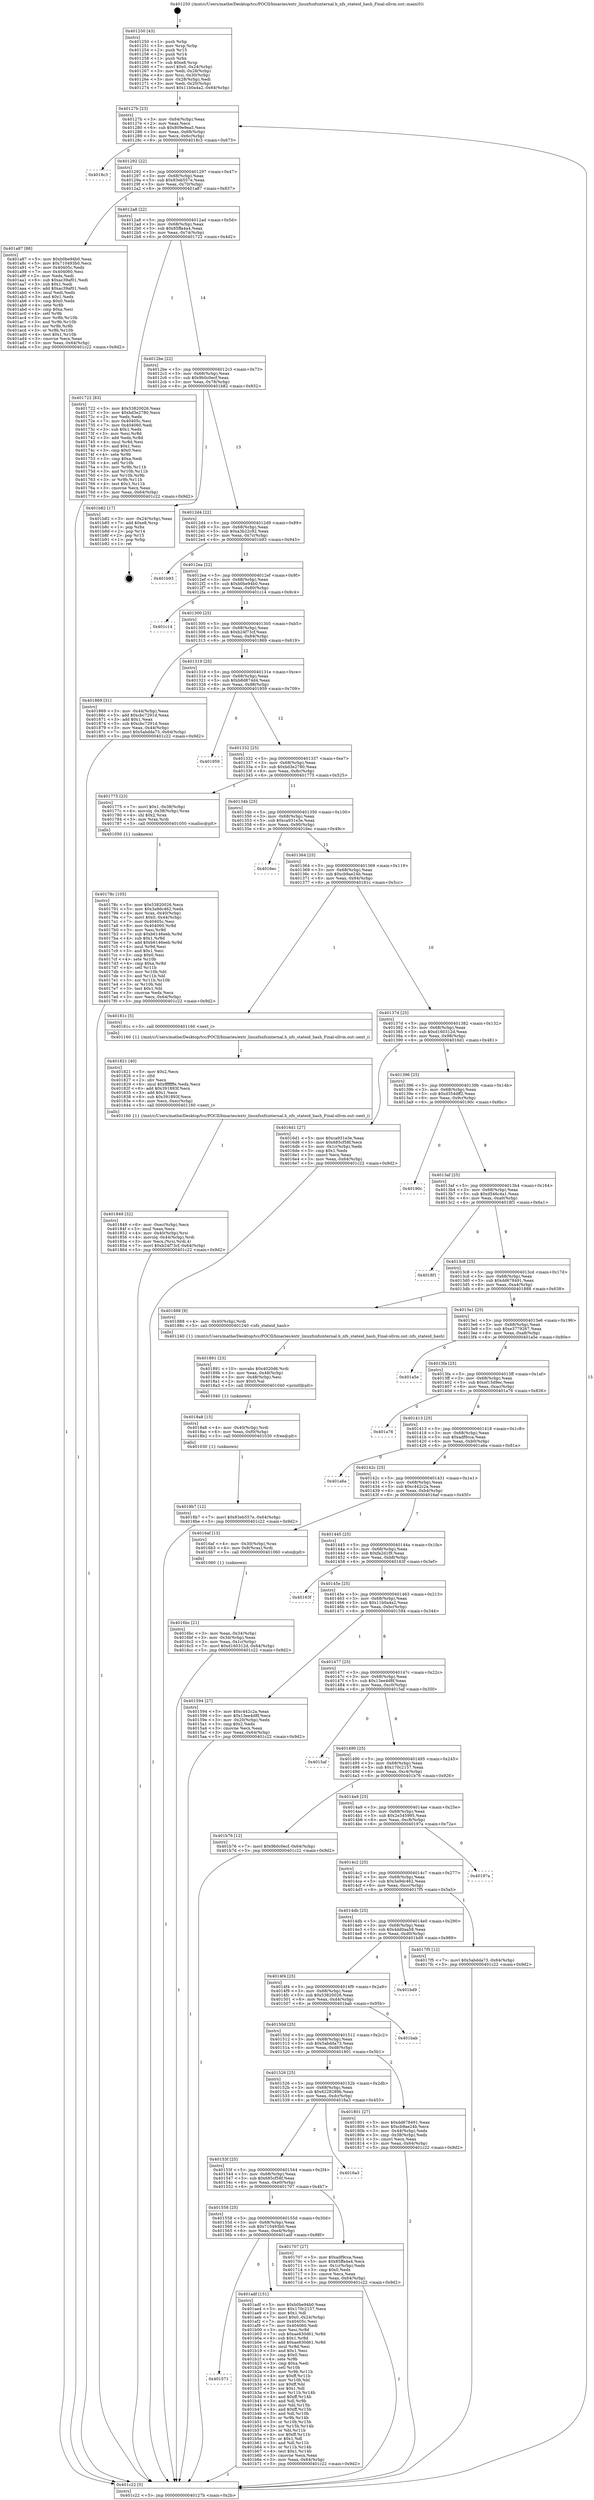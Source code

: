 digraph "0x401250" {
  label = "0x401250 (/mnt/c/Users/mathe/Desktop/tcc/POCII/binaries/extr_linuxfsnfsinternal.h_nfs_stateid_hash_Final-ollvm.out::main(0))"
  labelloc = "t"
  node[shape=record]

  Entry [label="",width=0.3,height=0.3,shape=circle,fillcolor=black,style=filled]
  "0x40127b" [label="{
     0x40127b [23]\l
     | [instrs]\l
     &nbsp;&nbsp;0x40127b \<+3\>: mov -0x64(%rbp),%eax\l
     &nbsp;&nbsp;0x40127e \<+2\>: mov %eax,%ecx\l
     &nbsp;&nbsp;0x401280 \<+6\>: sub $0x809e9ea5,%ecx\l
     &nbsp;&nbsp;0x401286 \<+3\>: mov %eax,-0x68(%rbp)\l
     &nbsp;&nbsp;0x401289 \<+3\>: mov %ecx,-0x6c(%rbp)\l
     &nbsp;&nbsp;0x40128c \<+6\>: je 00000000004018c3 \<main+0x673\>\l
  }"]
  "0x4018c3" [label="{
     0x4018c3\l
  }", style=dashed]
  "0x401292" [label="{
     0x401292 [22]\l
     | [instrs]\l
     &nbsp;&nbsp;0x401292 \<+5\>: jmp 0000000000401297 \<main+0x47\>\l
     &nbsp;&nbsp;0x401297 \<+3\>: mov -0x68(%rbp),%eax\l
     &nbsp;&nbsp;0x40129a \<+5\>: sub $0x83eb557e,%eax\l
     &nbsp;&nbsp;0x40129f \<+3\>: mov %eax,-0x70(%rbp)\l
     &nbsp;&nbsp;0x4012a2 \<+6\>: je 0000000000401a87 \<main+0x837\>\l
  }"]
  Exit [label="",width=0.3,height=0.3,shape=circle,fillcolor=black,style=filled,peripheries=2]
  "0x401a87" [label="{
     0x401a87 [88]\l
     | [instrs]\l
     &nbsp;&nbsp;0x401a87 \<+5\>: mov $0xb0be94b0,%eax\l
     &nbsp;&nbsp;0x401a8c \<+5\>: mov $0x710493b0,%ecx\l
     &nbsp;&nbsp;0x401a91 \<+7\>: mov 0x40405c,%edx\l
     &nbsp;&nbsp;0x401a98 \<+7\>: mov 0x404060,%esi\l
     &nbsp;&nbsp;0x401a9f \<+2\>: mov %edx,%edi\l
     &nbsp;&nbsp;0x401aa1 \<+6\>: sub $0xac39af01,%edi\l
     &nbsp;&nbsp;0x401aa7 \<+3\>: sub $0x1,%edi\l
     &nbsp;&nbsp;0x401aaa \<+6\>: add $0xac39af01,%edi\l
     &nbsp;&nbsp;0x401ab0 \<+3\>: imul %edi,%edx\l
     &nbsp;&nbsp;0x401ab3 \<+3\>: and $0x1,%edx\l
     &nbsp;&nbsp;0x401ab6 \<+3\>: cmp $0x0,%edx\l
     &nbsp;&nbsp;0x401ab9 \<+4\>: sete %r8b\l
     &nbsp;&nbsp;0x401abd \<+3\>: cmp $0xa,%esi\l
     &nbsp;&nbsp;0x401ac0 \<+4\>: setl %r9b\l
     &nbsp;&nbsp;0x401ac4 \<+3\>: mov %r8b,%r10b\l
     &nbsp;&nbsp;0x401ac7 \<+3\>: and %r9b,%r10b\l
     &nbsp;&nbsp;0x401aca \<+3\>: xor %r9b,%r8b\l
     &nbsp;&nbsp;0x401acd \<+3\>: or %r8b,%r10b\l
     &nbsp;&nbsp;0x401ad0 \<+4\>: test $0x1,%r10b\l
     &nbsp;&nbsp;0x401ad4 \<+3\>: cmovne %ecx,%eax\l
     &nbsp;&nbsp;0x401ad7 \<+3\>: mov %eax,-0x64(%rbp)\l
     &nbsp;&nbsp;0x401ada \<+5\>: jmp 0000000000401c22 \<main+0x9d2\>\l
  }"]
  "0x4012a8" [label="{
     0x4012a8 [22]\l
     | [instrs]\l
     &nbsp;&nbsp;0x4012a8 \<+5\>: jmp 00000000004012ad \<main+0x5d\>\l
     &nbsp;&nbsp;0x4012ad \<+3\>: mov -0x68(%rbp),%eax\l
     &nbsp;&nbsp;0x4012b0 \<+5\>: sub $0x85ffa4a4,%eax\l
     &nbsp;&nbsp;0x4012b5 \<+3\>: mov %eax,-0x74(%rbp)\l
     &nbsp;&nbsp;0x4012b8 \<+6\>: je 0000000000401722 \<main+0x4d2\>\l
  }"]
  "0x401571" [label="{
     0x401571\l
  }", style=dashed]
  "0x401722" [label="{
     0x401722 [83]\l
     | [instrs]\l
     &nbsp;&nbsp;0x401722 \<+5\>: mov $0x53820026,%eax\l
     &nbsp;&nbsp;0x401727 \<+5\>: mov $0xbd3e2780,%ecx\l
     &nbsp;&nbsp;0x40172c \<+2\>: xor %edx,%edx\l
     &nbsp;&nbsp;0x40172e \<+7\>: mov 0x40405c,%esi\l
     &nbsp;&nbsp;0x401735 \<+7\>: mov 0x404060,%edi\l
     &nbsp;&nbsp;0x40173c \<+3\>: sub $0x1,%edx\l
     &nbsp;&nbsp;0x40173f \<+3\>: mov %esi,%r8d\l
     &nbsp;&nbsp;0x401742 \<+3\>: add %edx,%r8d\l
     &nbsp;&nbsp;0x401745 \<+4\>: imul %r8d,%esi\l
     &nbsp;&nbsp;0x401749 \<+3\>: and $0x1,%esi\l
     &nbsp;&nbsp;0x40174c \<+3\>: cmp $0x0,%esi\l
     &nbsp;&nbsp;0x40174f \<+4\>: sete %r9b\l
     &nbsp;&nbsp;0x401753 \<+3\>: cmp $0xa,%edi\l
     &nbsp;&nbsp;0x401756 \<+4\>: setl %r10b\l
     &nbsp;&nbsp;0x40175a \<+3\>: mov %r9b,%r11b\l
     &nbsp;&nbsp;0x40175d \<+3\>: and %r10b,%r11b\l
     &nbsp;&nbsp;0x401760 \<+3\>: xor %r10b,%r9b\l
     &nbsp;&nbsp;0x401763 \<+3\>: or %r9b,%r11b\l
     &nbsp;&nbsp;0x401766 \<+4\>: test $0x1,%r11b\l
     &nbsp;&nbsp;0x40176a \<+3\>: cmovne %ecx,%eax\l
     &nbsp;&nbsp;0x40176d \<+3\>: mov %eax,-0x64(%rbp)\l
     &nbsp;&nbsp;0x401770 \<+5\>: jmp 0000000000401c22 \<main+0x9d2\>\l
  }"]
  "0x4012be" [label="{
     0x4012be [22]\l
     | [instrs]\l
     &nbsp;&nbsp;0x4012be \<+5\>: jmp 00000000004012c3 \<main+0x73\>\l
     &nbsp;&nbsp;0x4012c3 \<+3\>: mov -0x68(%rbp),%eax\l
     &nbsp;&nbsp;0x4012c6 \<+5\>: sub $0x9b0c0ecf,%eax\l
     &nbsp;&nbsp;0x4012cb \<+3\>: mov %eax,-0x78(%rbp)\l
     &nbsp;&nbsp;0x4012ce \<+6\>: je 0000000000401b82 \<main+0x932\>\l
  }"]
  "0x401adf" [label="{
     0x401adf [151]\l
     | [instrs]\l
     &nbsp;&nbsp;0x401adf \<+5\>: mov $0xb0be94b0,%eax\l
     &nbsp;&nbsp;0x401ae4 \<+5\>: mov $0x170c2157,%ecx\l
     &nbsp;&nbsp;0x401ae9 \<+2\>: mov $0x1,%dl\l
     &nbsp;&nbsp;0x401aeb \<+7\>: movl $0x0,-0x24(%rbp)\l
     &nbsp;&nbsp;0x401af2 \<+7\>: mov 0x40405c,%esi\l
     &nbsp;&nbsp;0x401af9 \<+7\>: mov 0x404060,%edi\l
     &nbsp;&nbsp;0x401b00 \<+3\>: mov %esi,%r8d\l
     &nbsp;&nbsp;0x401b03 \<+7\>: sub $0xae830d61,%r8d\l
     &nbsp;&nbsp;0x401b0a \<+4\>: sub $0x1,%r8d\l
     &nbsp;&nbsp;0x401b0e \<+7\>: add $0xae830d61,%r8d\l
     &nbsp;&nbsp;0x401b15 \<+4\>: imul %r8d,%esi\l
     &nbsp;&nbsp;0x401b19 \<+3\>: and $0x1,%esi\l
     &nbsp;&nbsp;0x401b1c \<+3\>: cmp $0x0,%esi\l
     &nbsp;&nbsp;0x401b1f \<+4\>: sete %r9b\l
     &nbsp;&nbsp;0x401b23 \<+3\>: cmp $0xa,%edi\l
     &nbsp;&nbsp;0x401b26 \<+4\>: setl %r10b\l
     &nbsp;&nbsp;0x401b2a \<+3\>: mov %r9b,%r11b\l
     &nbsp;&nbsp;0x401b2d \<+4\>: xor $0xff,%r11b\l
     &nbsp;&nbsp;0x401b31 \<+3\>: mov %r10b,%bl\l
     &nbsp;&nbsp;0x401b34 \<+3\>: xor $0xff,%bl\l
     &nbsp;&nbsp;0x401b37 \<+3\>: xor $0x1,%dl\l
     &nbsp;&nbsp;0x401b3a \<+3\>: mov %r11b,%r14b\l
     &nbsp;&nbsp;0x401b3d \<+4\>: and $0xff,%r14b\l
     &nbsp;&nbsp;0x401b41 \<+3\>: and %dl,%r9b\l
     &nbsp;&nbsp;0x401b44 \<+3\>: mov %bl,%r15b\l
     &nbsp;&nbsp;0x401b47 \<+4\>: and $0xff,%r15b\l
     &nbsp;&nbsp;0x401b4b \<+3\>: and %dl,%r10b\l
     &nbsp;&nbsp;0x401b4e \<+3\>: or %r9b,%r14b\l
     &nbsp;&nbsp;0x401b51 \<+3\>: or %r10b,%r15b\l
     &nbsp;&nbsp;0x401b54 \<+3\>: xor %r15b,%r14b\l
     &nbsp;&nbsp;0x401b57 \<+3\>: or %bl,%r11b\l
     &nbsp;&nbsp;0x401b5a \<+4\>: xor $0xff,%r11b\l
     &nbsp;&nbsp;0x401b5e \<+3\>: or $0x1,%dl\l
     &nbsp;&nbsp;0x401b61 \<+3\>: and %dl,%r11b\l
     &nbsp;&nbsp;0x401b64 \<+3\>: or %r11b,%r14b\l
     &nbsp;&nbsp;0x401b67 \<+4\>: test $0x1,%r14b\l
     &nbsp;&nbsp;0x401b6b \<+3\>: cmovne %ecx,%eax\l
     &nbsp;&nbsp;0x401b6e \<+3\>: mov %eax,-0x64(%rbp)\l
     &nbsp;&nbsp;0x401b71 \<+5\>: jmp 0000000000401c22 \<main+0x9d2\>\l
  }"]
  "0x401b82" [label="{
     0x401b82 [17]\l
     | [instrs]\l
     &nbsp;&nbsp;0x401b82 \<+3\>: mov -0x24(%rbp),%eax\l
     &nbsp;&nbsp;0x401b85 \<+7\>: add $0xe8,%rsp\l
     &nbsp;&nbsp;0x401b8c \<+1\>: pop %rbx\l
     &nbsp;&nbsp;0x401b8d \<+2\>: pop %r14\l
     &nbsp;&nbsp;0x401b8f \<+2\>: pop %r15\l
     &nbsp;&nbsp;0x401b91 \<+1\>: pop %rbp\l
     &nbsp;&nbsp;0x401b92 \<+1\>: ret\l
  }"]
  "0x4012d4" [label="{
     0x4012d4 [22]\l
     | [instrs]\l
     &nbsp;&nbsp;0x4012d4 \<+5\>: jmp 00000000004012d9 \<main+0x89\>\l
     &nbsp;&nbsp;0x4012d9 \<+3\>: mov -0x68(%rbp),%eax\l
     &nbsp;&nbsp;0x4012dc \<+5\>: sub $0xa3b22c92,%eax\l
     &nbsp;&nbsp;0x4012e1 \<+3\>: mov %eax,-0x7c(%rbp)\l
     &nbsp;&nbsp;0x4012e4 \<+6\>: je 0000000000401b93 \<main+0x943\>\l
  }"]
  "0x4018b7" [label="{
     0x4018b7 [12]\l
     | [instrs]\l
     &nbsp;&nbsp;0x4018b7 \<+7\>: movl $0x83eb557e,-0x64(%rbp)\l
     &nbsp;&nbsp;0x4018be \<+5\>: jmp 0000000000401c22 \<main+0x9d2\>\l
  }"]
  "0x401b93" [label="{
     0x401b93\l
  }", style=dashed]
  "0x4012ea" [label="{
     0x4012ea [22]\l
     | [instrs]\l
     &nbsp;&nbsp;0x4012ea \<+5\>: jmp 00000000004012ef \<main+0x9f\>\l
     &nbsp;&nbsp;0x4012ef \<+3\>: mov -0x68(%rbp),%eax\l
     &nbsp;&nbsp;0x4012f2 \<+5\>: sub $0xb0be94b0,%eax\l
     &nbsp;&nbsp;0x4012f7 \<+3\>: mov %eax,-0x80(%rbp)\l
     &nbsp;&nbsp;0x4012fa \<+6\>: je 0000000000401c14 \<main+0x9c4\>\l
  }"]
  "0x4018a8" [label="{
     0x4018a8 [15]\l
     | [instrs]\l
     &nbsp;&nbsp;0x4018a8 \<+4\>: mov -0x40(%rbp),%rdi\l
     &nbsp;&nbsp;0x4018ac \<+6\>: mov %eax,-0xf0(%rbp)\l
     &nbsp;&nbsp;0x4018b2 \<+5\>: call 0000000000401030 \<free@plt\>\l
     | [calls]\l
     &nbsp;&nbsp;0x401030 \{1\} (unknown)\l
  }"]
  "0x401c14" [label="{
     0x401c14\l
  }", style=dashed]
  "0x401300" [label="{
     0x401300 [25]\l
     | [instrs]\l
     &nbsp;&nbsp;0x401300 \<+5\>: jmp 0000000000401305 \<main+0xb5\>\l
     &nbsp;&nbsp;0x401305 \<+3\>: mov -0x68(%rbp),%eax\l
     &nbsp;&nbsp;0x401308 \<+5\>: sub $0xb24f73cf,%eax\l
     &nbsp;&nbsp;0x40130d \<+6\>: mov %eax,-0x84(%rbp)\l
     &nbsp;&nbsp;0x401313 \<+6\>: je 0000000000401869 \<main+0x619\>\l
  }"]
  "0x401891" [label="{
     0x401891 [23]\l
     | [instrs]\l
     &nbsp;&nbsp;0x401891 \<+10\>: movabs $0x4020d6,%rdi\l
     &nbsp;&nbsp;0x40189b \<+3\>: mov %eax,-0x48(%rbp)\l
     &nbsp;&nbsp;0x40189e \<+3\>: mov -0x48(%rbp),%esi\l
     &nbsp;&nbsp;0x4018a1 \<+2\>: mov $0x0,%al\l
     &nbsp;&nbsp;0x4018a3 \<+5\>: call 0000000000401040 \<printf@plt\>\l
     | [calls]\l
     &nbsp;&nbsp;0x401040 \{1\} (unknown)\l
  }"]
  "0x401869" [label="{
     0x401869 [31]\l
     | [instrs]\l
     &nbsp;&nbsp;0x401869 \<+3\>: mov -0x44(%rbp),%eax\l
     &nbsp;&nbsp;0x40186c \<+5\>: add $0xcbc7291d,%eax\l
     &nbsp;&nbsp;0x401871 \<+3\>: add $0x1,%eax\l
     &nbsp;&nbsp;0x401874 \<+5\>: sub $0xcbc7291d,%eax\l
     &nbsp;&nbsp;0x401879 \<+3\>: mov %eax,-0x44(%rbp)\l
     &nbsp;&nbsp;0x40187c \<+7\>: movl $0x5abdda73,-0x64(%rbp)\l
     &nbsp;&nbsp;0x401883 \<+5\>: jmp 0000000000401c22 \<main+0x9d2\>\l
  }"]
  "0x401319" [label="{
     0x401319 [25]\l
     | [instrs]\l
     &nbsp;&nbsp;0x401319 \<+5\>: jmp 000000000040131e \<main+0xce\>\l
     &nbsp;&nbsp;0x40131e \<+3\>: mov -0x68(%rbp),%eax\l
     &nbsp;&nbsp;0x401321 \<+5\>: sub $0xb8d874d4,%eax\l
     &nbsp;&nbsp;0x401326 \<+6\>: mov %eax,-0x88(%rbp)\l
     &nbsp;&nbsp;0x40132c \<+6\>: je 0000000000401959 \<main+0x709\>\l
  }"]
  "0x401849" [label="{
     0x401849 [32]\l
     | [instrs]\l
     &nbsp;&nbsp;0x401849 \<+6\>: mov -0xec(%rbp),%ecx\l
     &nbsp;&nbsp;0x40184f \<+3\>: imul %eax,%ecx\l
     &nbsp;&nbsp;0x401852 \<+4\>: mov -0x40(%rbp),%rsi\l
     &nbsp;&nbsp;0x401856 \<+4\>: movslq -0x44(%rbp),%rdi\l
     &nbsp;&nbsp;0x40185a \<+3\>: mov %ecx,(%rsi,%rdi,4)\l
     &nbsp;&nbsp;0x40185d \<+7\>: movl $0xb24f73cf,-0x64(%rbp)\l
     &nbsp;&nbsp;0x401864 \<+5\>: jmp 0000000000401c22 \<main+0x9d2\>\l
  }"]
  "0x401959" [label="{
     0x401959\l
  }", style=dashed]
  "0x401332" [label="{
     0x401332 [25]\l
     | [instrs]\l
     &nbsp;&nbsp;0x401332 \<+5\>: jmp 0000000000401337 \<main+0xe7\>\l
     &nbsp;&nbsp;0x401337 \<+3\>: mov -0x68(%rbp),%eax\l
     &nbsp;&nbsp;0x40133a \<+5\>: sub $0xbd3e2780,%eax\l
     &nbsp;&nbsp;0x40133f \<+6\>: mov %eax,-0x8c(%rbp)\l
     &nbsp;&nbsp;0x401345 \<+6\>: je 0000000000401775 \<main+0x525\>\l
  }"]
  "0x401821" [label="{
     0x401821 [40]\l
     | [instrs]\l
     &nbsp;&nbsp;0x401821 \<+5\>: mov $0x2,%ecx\l
     &nbsp;&nbsp;0x401826 \<+1\>: cltd\l
     &nbsp;&nbsp;0x401827 \<+2\>: idiv %ecx\l
     &nbsp;&nbsp;0x401829 \<+6\>: imul $0xfffffffe,%edx,%ecx\l
     &nbsp;&nbsp;0x40182f \<+6\>: add $0x391893f,%ecx\l
     &nbsp;&nbsp;0x401835 \<+3\>: add $0x1,%ecx\l
     &nbsp;&nbsp;0x401838 \<+6\>: sub $0x391893f,%ecx\l
     &nbsp;&nbsp;0x40183e \<+6\>: mov %ecx,-0xec(%rbp)\l
     &nbsp;&nbsp;0x401844 \<+5\>: call 0000000000401160 \<next_i\>\l
     | [calls]\l
     &nbsp;&nbsp;0x401160 \{1\} (/mnt/c/Users/mathe/Desktop/tcc/POCII/binaries/extr_linuxfsnfsinternal.h_nfs_stateid_hash_Final-ollvm.out::next_i)\l
  }"]
  "0x401775" [label="{
     0x401775 [23]\l
     | [instrs]\l
     &nbsp;&nbsp;0x401775 \<+7\>: movl $0x1,-0x38(%rbp)\l
     &nbsp;&nbsp;0x40177c \<+4\>: movslq -0x38(%rbp),%rax\l
     &nbsp;&nbsp;0x401780 \<+4\>: shl $0x2,%rax\l
     &nbsp;&nbsp;0x401784 \<+3\>: mov %rax,%rdi\l
     &nbsp;&nbsp;0x401787 \<+5\>: call 0000000000401050 \<malloc@plt\>\l
     | [calls]\l
     &nbsp;&nbsp;0x401050 \{1\} (unknown)\l
  }"]
  "0x40134b" [label="{
     0x40134b [25]\l
     | [instrs]\l
     &nbsp;&nbsp;0x40134b \<+5\>: jmp 0000000000401350 \<main+0x100\>\l
     &nbsp;&nbsp;0x401350 \<+3\>: mov -0x68(%rbp),%eax\l
     &nbsp;&nbsp;0x401353 \<+5\>: sub $0xca931e3e,%eax\l
     &nbsp;&nbsp;0x401358 \<+6\>: mov %eax,-0x90(%rbp)\l
     &nbsp;&nbsp;0x40135e \<+6\>: je 00000000004016ec \<main+0x49c\>\l
  }"]
  "0x40178c" [label="{
     0x40178c [105]\l
     | [instrs]\l
     &nbsp;&nbsp;0x40178c \<+5\>: mov $0x53820026,%ecx\l
     &nbsp;&nbsp;0x401791 \<+5\>: mov $0x3a9dc462,%edx\l
     &nbsp;&nbsp;0x401796 \<+4\>: mov %rax,-0x40(%rbp)\l
     &nbsp;&nbsp;0x40179a \<+7\>: movl $0x0,-0x44(%rbp)\l
     &nbsp;&nbsp;0x4017a1 \<+7\>: mov 0x40405c,%esi\l
     &nbsp;&nbsp;0x4017a8 \<+8\>: mov 0x404060,%r8d\l
     &nbsp;&nbsp;0x4017b0 \<+3\>: mov %esi,%r9d\l
     &nbsp;&nbsp;0x4017b3 \<+7\>: sub $0xb6146eeb,%r9d\l
     &nbsp;&nbsp;0x4017ba \<+4\>: sub $0x1,%r9d\l
     &nbsp;&nbsp;0x4017be \<+7\>: add $0xb6146eeb,%r9d\l
     &nbsp;&nbsp;0x4017c5 \<+4\>: imul %r9d,%esi\l
     &nbsp;&nbsp;0x4017c9 \<+3\>: and $0x1,%esi\l
     &nbsp;&nbsp;0x4017cc \<+3\>: cmp $0x0,%esi\l
     &nbsp;&nbsp;0x4017cf \<+4\>: sete %r10b\l
     &nbsp;&nbsp;0x4017d3 \<+4\>: cmp $0xa,%r8d\l
     &nbsp;&nbsp;0x4017d7 \<+4\>: setl %r11b\l
     &nbsp;&nbsp;0x4017db \<+3\>: mov %r10b,%bl\l
     &nbsp;&nbsp;0x4017de \<+3\>: and %r11b,%bl\l
     &nbsp;&nbsp;0x4017e1 \<+3\>: xor %r11b,%r10b\l
     &nbsp;&nbsp;0x4017e4 \<+3\>: or %r10b,%bl\l
     &nbsp;&nbsp;0x4017e7 \<+3\>: test $0x1,%bl\l
     &nbsp;&nbsp;0x4017ea \<+3\>: cmovne %edx,%ecx\l
     &nbsp;&nbsp;0x4017ed \<+3\>: mov %ecx,-0x64(%rbp)\l
     &nbsp;&nbsp;0x4017f0 \<+5\>: jmp 0000000000401c22 \<main+0x9d2\>\l
  }"]
  "0x4016ec" [label="{
     0x4016ec\l
  }", style=dashed]
  "0x401364" [label="{
     0x401364 [25]\l
     | [instrs]\l
     &nbsp;&nbsp;0x401364 \<+5\>: jmp 0000000000401369 \<main+0x119\>\l
     &nbsp;&nbsp;0x401369 \<+3\>: mov -0x68(%rbp),%eax\l
     &nbsp;&nbsp;0x40136c \<+5\>: sub $0xcb9ae24b,%eax\l
     &nbsp;&nbsp;0x401371 \<+6\>: mov %eax,-0x94(%rbp)\l
     &nbsp;&nbsp;0x401377 \<+6\>: je 000000000040181c \<main+0x5cc\>\l
  }"]
  "0x401558" [label="{
     0x401558 [25]\l
     | [instrs]\l
     &nbsp;&nbsp;0x401558 \<+5\>: jmp 000000000040155d \<main+0x30d\>\l
     &nbsp;&nbsp;0x40155d \<+3\>: mov -0x68(%rbp),%eax\l
     &nbsp;&nbsp;0x401560 \<+5\>: sub $0x710493b0,%eax\l
     &nbsp;&nbsp;0x401565 \<+6\>: mov %eax,-0xe4(%rbp)\l
     &nbsp;&nbsp;0x40156b \<+6\>: je 0000000000401adf \<main+0x88f\>\l
  }"]
  "0x40181c" [label="{
     0x40181c [5]\l
     | [instrs]\l
     &nbsp;&nbsp;0x40181c \<+5\>: call 0000000000401160 \<next_i\>\l
     | [calls]\l
     &nbsp;&nbsp;0x401160 \{1\} (/mnt/c/Users/mathe/Desktop/tcc/POCII/binaries/extr_linuxfsnfsinternal.h_nfs_stateid_hash_Final-ollvm.out::next_i)\l
  }"]
  "0x40137d" [label="{
     0x40137d [25]\l
     | [instrs]\l
     &nbsp;&nbsp;0x40137d \<+5\>: jmp 0000000000401382 \<main+0x132\>\l
     &nbsp;&nbsp;0x401382 \<+3\>: mov -0x68(%rbp),%eax\l
     &nbsp;&nbsp;0x401385 \<+5\>: sub $0xd160312d,%eax\l
     &nbsp;&nbsp;0x40138a \<+6\>: mov %eax,-0x98(%rbp)\l
     &nbsp;&nbsp;0x401390 \<+6\>: je 00000000004016d1 \<main+0x481\>\l
  }"]
  "0x401707" [label="{
     0x401707 [27]\l
     | [instrs]\l
     &nbsp;&nbsp;0x401707 \<+5\>: mov $0xadf9cca,%eax\l
     &nbsp;&nbsp;0x40170c \<+5\>: mov $0x85ffa4a4,%ecx\l
     &nbsp;&nbsp;0x401711 \<+3\>: mov -0x1c(%rbp),%edx\l
     &nbsp;&nbsp;0x401714 \<+3\>: cmp $0x0,%edx\l
     &nbsp;&nbsp;0x401717 \<+3\>: cmove %ecx,%eax\l
     &nbsp;&nbsp;0x40171a \<+3\>: mov %eax,-0x64(%rbp)\l
     &nbsp;&nbsp;0x40171d \<+5\>: jmp 0000000000401c22 \<main+0x9d2\>\l
  }"]
  "0x4016d1" [label="{
     0x4016d1 [27]\l
     | [instrs]\l
     &nbsp;&nbsp;0x4016d1 \<+5\>: mov $0xca931e3e,%eax\l
     &nbsp;&nbsp;0x4016d6 \<+5\>: mov $0x685cf58f,%ecx\l
     &nbsp;&nbsp;0x4016db \<+3\>: mov -0x1c(%rbp),%edx\l
     &nbsp;&nbsp;0x4016de \<+3\>: cmp $0x1,%edx\l
     &nbsp;&nbsp;0x4016e1 \<+3\>: cmovl %ecx,%eax\l
     &nbsp;&nbsp;0x4016e4 \<+3\>: mov %eax,-0x64(%rbp)\l
     &nbsp;&nbsp;0x4016e7 \<+5\>: jmp 0000000000401c22 \<main+0x9d2\>\l
  }"]
  "0x401396" [label="{
     0x401396 [25]\l
     | [instrs]\l
     &nbsp;&nbsp;0x401396 \<+5\>: jmp 000000000040139b \<main+0x14b\>\l
     &nbsp;&nbsp;0x40139b \<+3\>: mov -0x68(%rbp),%eax\l
     &nbsp;&nbsp;0x40139e \<+5\>: sub $0xd354dff2,%eax\l
     &nbsp;&nbsp;0x4013a3 \<+6\>: mov %eax,-0x9c(%rbp)\l
     &nbsp;&nbsp;0x4013a9 \<+6\>: je 000000000040190c \<main+0x6bc\>\l
  }"]
  "0x40153f" [label="{
     0x40153f [25]\l
     | [instrs]\l
     &nbsp;&nbsp;0x40153f \<+5\>: jmp 0000000000401544 \<main+0x2f4\>\l
     &nbsp;&nbsp;0x401544 \<+3\>: mov -0x68(%rbp),%eax\l
     &nbsp;&nbsp;0x401547 \<+5\>: sub $0x685cf58f,%eax\l
     &nbsp;&nbsp;0x40154c \<+6\>: mov %eax,-0xe0(%rbp)\l
     &nbsp;&nbsp;0x401552 \<+6\>: je 0000000000401707 \<main+0x4b7\>\l
  }"]
  "0x40190c" [label="{
     0x40190c\l
  }", style=dashed]
  "0x4013af" [label="{
     0x4013af [25]\l
     | [instrs]\l
     &nbsp;&nbsp;0x4013af \<+5\>: jmp 00000000004013b4 \<main+0x164\>\l
     &nbsp;&nbsp;0x4013b4 \<+3\>: mov -0x68(%rbp),%eax\l
     &nbsp;&nbsp;0x4013b7 \<+5\>: sub $0xd546c4a1,%eax\l
     &nbsp;&nbsp;0x4013bc \<+6\>: mov %eax,-0xa0(%rbp)\l
     &nbsp;&nbsp;0x4013c2 \<+6\>: je 00000000004018f1 \<main+0x6a1\>\l
  }"]
  "0x4016a3" [label="{
     0x4016a3\l
  }", style=dashed]
  "0x4018f1" [label="{
     0x4018f1\l
  }", style=dashed]
  "0x4013c8" [label="{
     0x4013c8 [25]\l
     | [instrs]\l
     &nbsp;&nbsp;0x4013c8 \<+5\>: jmp 00000000004013cd \<main+0x17d\>\l
     &nbsp;&nbsp;0x4013cd \<+3\>: mov -0x68(%rbp),%eax\l
     &nbsp;&nbsp;0x4013d0 \<+5\>: sub $0xdd678491,%eax\l
     &nbsp;&nbsp;0x4013d5 \<+6\>: mov %eax,-0xa4(%rbp)\l
     &nbsp;&nbsp;0x4013db \<+6\>: je 0000000000401888 \<main+0x638\>\l
  }"]
  "0x401526" [label="{
     0x401526 [25]\l
     | [instrs]\l
     &nbsp;&nbsp;0x401526 \<+5\>: jmp 000000000040152b \<main+0x2db\>\l
     &nbsp;&nbsp;0x40152b \<+3\>: mov -0x68(%rbp),%eax\l
     &nbsp;&nbsp;0x40152e \<+5\>: sub $0x6228289b,%eax\l
     &nbsp;&nbsp;0x401533 \<+6\>: mov %eax,-0xdc(%rbp)\l
     &nbsp;&nbsp;0x401539 \<+6\>: je 00000000004016a3 \<main+0x453\>\l
  }"]
  "0x401888" [label="{
     0x401888 [9]\l
     | [instrs]\l
     &nbsp;&nbsp;0x401888 \<+4\>: mov -0x40(%rbp),%rdi\l
     &nbsp;&nbsp;0x40188c \<+5\>: call 0000000000401240 \<nfs_stateid_hash\>\l
     | [calls]\l
     &nbsp;&nbsp;0x401240 \{1\} (/mnt/c/Users/mathe/Desktop/tcc/POCII/binaries/extr_linuxfsnfsinternal.h_nfs_stateid_hash_Final-ollvm.out::nfs_stateid_hash)\l
  }"]
  "0x4013e1" [label="{
     0x4013e1 [25]\l
     | [instrs]\l
     &nbsp;&nbsp;0x4013e1 \<+5\>: jmp 00000000004013e6 \<main+0x196\>\l
     &nbsp;&nbsp;0x4013e6 \<+3\>: mov -0x68(%rbp),%eax\l
     &nbsp;&nbsp;0x4013e9 \<+5\>: sub $0xe3779267,%eax\l
     &nbsp;&nbsp;0x4013ee \<+6\>: mov %eax,-0xa8(%rbp)\l
     &nbsp;&nbsp;0x4013f4 \<+6\>: je 0000000000401a5e \<main+0x80e\>\l
  }"]
  "0x401801" [label="{
     0x401801 [27]\l
     | [instrs]\l
     &nbsp;&nbsp;0x401801 \<+5\>: mov $0xdd678491,%eax\l
     &nbsp;&nbsp;0x401806 \<+5\>: mov $0xcb9ae24b,%ecx\l
     &nbsp;&nbsp;0x40180b \<+3\>: mov -0x44(%rbp),%edx\l
     &nbsp;&nbsp;0x40180e \<+3\>: cmp -0x38(%rbp),%edx\l
     &nbsp;&nbsp;0x401811 \<+3\>: cmovl %ecx,%eax\l
     &nbsp;&nbsp;0x401814 \<+3\>: mov %eax,-0x64(%rbp)\l
     &nbsp;&nbsp;0x401817 \<+5\>: jmp 0000000000401c22 \<main+0x9d2\>\l
  }"]
  "0x401a5e" [label="{
     0x401a5e\l
  }", style=dashed]
  "0x4013fa" [label="{
     0x4013fa [25]\l
     | [instrs]\l
     &nbsp;&nbsp;0x4013fa \<+5\>: jmp 00000000004013ff \<main+0x1af\>\l
     &nbsp;&nbsp;0x4013ff \<+3\>: mov -0x68(%rbp),%eax\l
     &nbsp;&nbsp;0x401402 \<+5\>: sub $0xef15d9ec,%eax\l
     &nbsp;&nbsp;0x401407 \<+6\>: mov %eax,-0xac(%rbp)\l
     &nbsp;&nbsp;0x40140d \<+6\>: je 0000000000401a76 \<main+0x826\>\l
  }"]
  "0x40150d" [label="{
     0x40150d [25]\l
     | [instrs]\l
     &nbsp;&nbsp;0x40150d \<+5\>: jmp 0000000000401512 \<main+0x2c2\>\l
     &nbsp;&nbsp;0x401512 \<+3\>: mov -0x68(%rbp),%eax\l
     &nbsp;&nbsp;0x401515 \<+5\>: sub $0x5abdda73,%eax\l
     &nbsp;&nbsp;0x40151a \<+6\>: mov %eax,-0xd8(%rbp)\l
     &nbsp;&nbsp;0x401520 \<+6\>: je 0000000000401801 \<main+0x5b1\>\l
  }"]
  "0x401a76" [label="{
     0x401a76\l
  }", style=dashed]
  "0x401413" [label="{
     0x401413 [25]\l
     | [instrs]\l
     &nbsp;&nbsp;0x401413 \<+5\>: jmp 0000000000401418 \<main+0x1c8\>\l
     &nbsp;&nbsp;0x401418 \<+3\>: mov -0x68(%rbp),%eax\l
     &nbsp;&nbsp;0x40141b \<+5\>: sub $0xadf9cca,%eax\l
     &nbsp;&nbsp;0x401420 \<+6\>: mov %eax,-0xb0(%rbp)\l
     &nbsp;&nbsp;0x401426 \<+6\>: je 0000000000401a6a \<main+0x81a\>\l
  }"]
  "0x401bab" [label="{
     0x401bab\l
  }", style=dashed]
  "0x401a6a" [label="{
     0x401a6a\l
  }", style=dashed]
  "0x40142c" [label="{
     0x40142c [25]\l
     | [instrs]\l
     &nbsp;&nbsp;0x40142c \<+5\>: jmp 0000000000401431 \<main+0x1e1\>\l
     &nbsp;&nbsp;0x401431 \<+3\>: mov -0x68(%rbp),%eax\l
     &nbsp;&nbsp;0x401434 \<+5\>: sub $0xc442c2a,%eax\l
     &nbsp;&nbsp;0x401439 \<+6\>: mov %eax,-0xb4(%rbp)\l
     &nbsp;&nbsp;0x40143f \<+6\>: je 00000000004016af \<main+0x45f\>\l
  }"]
  "0x4014f4" [label="{
     0x4014f4 [25]\l
     | [instrs]\l
     &nbsp;&nbsp;0x4014f4 \<+5\>: jmp 00000000004014f9 \<main+0x2a9\>\l
     &nbsp;&nbsp;0x4014f9 \<+3\>: mov -0x68(%rbp),%eax\l
     &nbsp;&nbsp;0x4014fc \<+5\>: sub $0x53820026,%eax\l
     &nbsp;&nbsp;0x401501 \<+6\>: mov %eax,-0xd4(%rbp)\l
     &nbsp;&nbsp;0x401507 \<+6\>: je 0000000000401bab \<main+0x95b\>\l
  }"]
  "0x4016af" [label="{
     0x4016af [13]\l
     | [instrs]\l
     &nbsp;&nbsp;0x4016af \<+4\>: mov -0x30(%rbp),%rax\l
     &nbsp;&nbsp;0x4016b3 \<+4\>: mov 0x8(%rax),%rdi\l
     &nbsp;&nbsp;0x4016b7 \<+5\>: call 0000000000401060 \<atoi@plt\>\l
     | [calls]\l
     &nbsp;&nbsp;0x401060 \{1\} (unknown)\l
  }"]
  "0x401445" [label="{
     0x401445 [25]\l
     | [instrs]\l
     &nbsp;&nbsp;0x401445 \<+5\>: jmp 000000000040144a \<main+0x1fa\>\l
     &nbsp;&nbsp;0x40144a \<+3\>: mov -0x68(%rbp),%eax\l
     &nbsp;&nbsp;0x40144d \<+5\>: sub $0xfa2d1f9,%eax\l
     &nbsp;&nbsp;0x401452 \<+6\>: mov %eax,-0xb8(%rbp)\l
     &nbsp;&nbsp;0x401458 \<+6\>: je 000000000040163f \<main+0x3ef\>\l
  }"]
  "0x401bd9" [label="{
     0x401bd9\l
  }", style=dashed]
  "0x40163f" [label="{
     0x40163f\l
  }", style=dashed]
  "0x40145e" [label="{
     0x40145e [25]\l
     | [instrs]\l
     &nbsp;&nbsp;0x40145e \<+5\>: jmp 0000000000401463 \<main+0x213\>\l
     &nbsp;&nbsp;0x401463 \<+3\>: mov -0x68(%rbp),%eax\l
     &nbsp;&nbsp;0x401466 \<+5\>: sub $0x11b0a4a2,%eax\l
     &nbsp;&nbsp;0x40146b \<+6\>: mov %eax,-0xbc(%rbp)\l
     &nbsp;&nbsp;0x401471 \<+6\>: je 0000000000401594 \<main+0x344\>\l
  }"]
  "0x4014db" [label="{
     0x4014db [25]\l
     | [instrs]\l
     &nbsp;&nbsp;0x4014db \<+5\>: jmp 00000000004014e0 \<main+0x290\>\l
     &nbsp;&nbsp;0x4014e0 \<+3\>: mov -0x68(%rbp),%eax\l
     &nbsp;&nbsp;0x4014e3 \<+5\>: sub $0x4dd0aa58,%eax\l
     &nbsp;&nbsp;0x4014e8 \<+6\>: mov %eax,-0xd0(%rbp)\l
     &nbsp;&nbsp;0x4014ee \<+6\>: je 0000000000401bd9 \<main+0x989\>\l
  }"]
  "0x401594" [label="{
     0x401594 [27]\l
     | [instrs]\l
     &nbsp;&nbsp;0x401594 \<+5\>: mov $0xc442c2a,%eax\l
     &nbsp;&nbsp;0x401599 \<+5\>: mov $0x13ee4d8f,%ecx\l
     &nbsp;&nbsp;0x40159e \<+3\>: mov -0x20(%rbp),%edx\l
     &nbsp;&nbsp;0x4015a1 \<+3\>: cmp $0x2,%edx\l
     &nbsp;&nbsp;0x4015a4 \<+3\>: cmovne %ecx,%eax\l
     &nbsp;&nbsp;0x4015a7 \<+3\>: mov %eax,-0x64(%rbp)\l
     &nbsp;&nbsp;0x4015aa \<+5\>: jmp 0000000000401c22 \<main+0x9d2\>\l
  }"]
  "0x401477" [label="{
     0x401477 [25]\l
     | [instrs]\l
     &nbsp;&nbsp;0x401477 \<+5\>: jmp 000000000040147c \<main+0x22c\>\l
     &nbsp;&nbsp;0x40147c \<+3\>: mov -0x68(%rbp),%eax\l
     &nbsp;&nbsp;0x40147f \<+5\>: sub $0x13ee4d8f,%eax\l
     &nbsp;&nbsp;0x401484 \<+6\>: mov %eax,-0xc0(%rbp)\l
     &nbsp;&nbsp;0x40148a \<+6\>: je 00000000004015af \<main+0x35f\>\l
  }"]
  "0x401c22" [label="{
     0x401c22 [5]\l
     | [instrs]\l
     &nbsp;&nbsp;0x401c22 \<+5\>: jmp 000000000040127b \<main+0x2b\>\l
  }"]
  "0x401250" [label="{
     0x401250 [43]\l
     | [instrs]\l
     &nbsp;&nbsp;0x401250 \<+1\>: push %rbp\l
     &nbsp;&nbsp;0x401251 \<+3\>: mov %rsp,%rbp\l
     &nbsp;&nbsp;0x401254 \<+2\>: push %r15\l
     &nbsp;&nbsp;0x401256 \<+2\>: push %r14\l
     &nbsp;&nbsp;0x401258 \<+1\>: push %rbx\l
     &nbsp;&nbsp;0x401259 \<+7\>: sub $0xe8,%rsp\l
     &nbsp;&nbsp;0x401260 \<+7\>: movl $0x0,-0x24(%rbp)\l
     &nbsp;&nbsp;0x401267 \<+3\>: mov %edi,-0x28(%rbp)\l
     &nbsp;&nbsp;0x40126a \<+4\>: mov %rsi,-0x30(%rbp)\l
     &nbsp;&nbsp;0x40126e \<+3\>: mov -0x28(%rbp),%edi\l
     &nbsp;&nbsp;0x401271 \<+3\>: mov %edi,-0x20(%rbp)\l
     &nbsp;&nbsp;0x401274 \<+7\>: movl $0x11b0a4a2,-0x64(%rbp)\l
  }"]
  "0x4016bc" [label="{
     0x4016bc [21]\l
     | [instrs]\l
     &nbsp;&nbsp;0x4016bc \<+3\>: mov %eax,-0x34(%rbp)\l
     &nbsp;&nbsp;0x4016bf \<+3\>: mov -0x34(%rbp),%eax\l
     &nbsp;&nbsp;0x4016c2 \<+3\>: mov %eax,-0x1c(%rbp)\l
     &nbsp;&nbsp;0x4016c5 \<+7\>: movl $0xd160312d,-0x64(%rbp)\l
     &nbsp;&nbsp;0x4016cc \<+5\>: jmp 0000000000401c22 \<main+0x9d2\>\l
  }"]
  "0x4017f5" [label="{
     0x4017f5 [12]\l
     | [instrs]\l
     &nbsp;&nbsp;0x4017f5 \<+7\>: movl $0x5abdda73,-0x64(%rbp)\l
     &nbsp;&nbsp;0x4017fc \<+5\>: jmp 0000000000401c22 \<main+0x9d2\>\l
  }"]
  "0x4015af" [label="{
     0x4015af\l
  }", style=dashed]
  "0x401490" [label="{
     0x401490 [25]\l
     | [instrs]\l
     &nbsp;&nbsp;0x401490 \<+5\>: jmp 0000000000401495 \<main+0x245\>\l
     &nbsp;&nbsp;0x401495 \<+3\>: mov -0x68(%rbp),%eax\l
     &nbsp;&nbsp;0x401498 \<+5\>: sub $0x170c2157,%eax\l
     &nbsp;&nbsp;0x40149d \<+6\>: mov %eax,-0xc4(%rbp)\l
     &nbsp;&nbsp;0x4014a3 \<+6\>: je 0000000000401b76 \<main+0x926\>\l
  }"]
  "0x4014c2" [label="{
     0x4014c2 [25]\l
     | [instrs]\l
     &nbsp;&nbsp;0x4014c2 \<+5\>: jmp 00000000004014c7 \<main+0x277\>\l
     &nbsp;&nbsp;0x4014c7 \<+3\>: mov -0x68(%rbp),%eax\l
     &nbsp;&nbsp;0x4014ca \<+5\>: sub $0x3a9dc462,%eax\l
     &nbsp;&nbsp;0x4014cf \<+6\>: mov %eax,-0xcc(%rbp)\l
     &nbsp;&nbsp;0x4014d5 \<+6\>: je 00000000004017f5 \<main+0x5a5\>\l
  }"]
  "0x401b76" [label="{
     0x401b76 [12]\l
     | [instrs]\l
     &nbsp;&nbsp;0x401b76 \<+7\>: movl $0x9b0c0ecf,-0x64(%rbp)\l
     &nbsp;&nbsp;0x401b7d \<+5\>: jmp 0000000000401c22 \<main+0x9d2\>\l
  }"]
  "0x4014a9" [label="{
     0x4014a9 [25]\l
     | [instrs]\l
     &nbsp;&nbsp;0x4014a9 \<+5\>: jmp 00000000004014ae \<main+0x25e\>\l
     &nbsp;&nbsp;0x4014ae \<+3\>: mov -0x68(%rbp),%eax\l
     &nbsp;&nbsp;0x4014b1 \<+5\>: sub $0x2e345995,%eax\l
     &nbsp;&nbsp;0x4014b6 \<+6\>: mov %eax,-0xc8(%rbp)\l
     &nbsp;&nbsp;0x4014bc \<+6\>: je 000000000040197a \<main+0x72a\>\l
  }"]
  "0x40197a" [label="{
     0x40197a\l
  }", style=dashed]
  Entry -> "0x401250" [label=" 1"]
  "0x40127b" -> "0x4018c3" [label=" 0"]
  "0x40127b" -> "0x401292" [label=" 16"]
  "0x401b82" -> Exit [label=" 1"]
  "0x401292" -> "0x401a87" [label=" 1"]
  "0x401292" -> "0x4012a8" [label=" 15"]
  "0x401b76" -> "0x401c22" [label=" 1"]
  "0x4012a8" -> "0x401722" [label=" 1"]
  "0x4012a8" -> "0x4012be" [label=" 14"]
  "0x401adf" -> "0x401c22" [label=" 1"]
  "0x4012be" -> "0x401b82" [label=" 1"]
  "0x4012be" -> "0x4012d4" [label=" 13"]
  "0x401558" -> "0x401571" [label=" 0"]
  "0x4012d4" -> "0x401b93" [label=" 0"]
  "0x4012d4" -> "0x4012ea" [label=" 13"]
  "0x401558" -> "0x401adf" [label=" 1"]
  "0x4012ea" -> "0x401c14" [label=" 0"]
  "0x4012ea" -> "0x401300" [label=" 13"]
  "0x401a87" -> "0x401c22" [label=" 1"]
  "0x401300" -> "0x401869" [label=" 1"]
  "0x401300" -> "0x401319" [label=" 12"]
  "0x4018b7" -> "0x401c22" [label=" 1"]
  "0x401319" -> "0x401959" [label=" 0"]
  "0x401319" -> "0x401332" [label=" 12"]
  "0x4018a8" -> "0x4018b7" [label=" 1"]
  "0x401332" -> "0x401775" [label=" 1"]
  "0x401332" -> "0x40134b" [label=" 11"]
  "0x401891" -> "0x4018a8" [label=" 1"]
  "0x40134b" -> "0x4016ec" [label=" 0"]
  "0x40134b" -> "0x401364" [label=" 11"]
  "0x401888" -> "0x401891" [label=" 1"]
  "0x401364" -> "0x40181c" [label=" 1"]
  "0x401364" -> "0x40137d" [label=" 10"]
  "0x401869" -> "0x401c22" [label=" 1"]
  "0x40137d" -> "0x4016d1" [label=" 1"]
  "0x40137d" -> "0x401396" [label=" 9"]
  "0x401849" -> "0x401c22" [label=" 1"]
  "0x401396" -> "0x40190c" [label=" 0"]
  "0x401396" -> "0x4013af" [label=" 9"]
  "0x40181c" -> "0x401821" [label=" 1"]
  "0x4013af" -> "0x4018f1" [label=" 0"]
  "0x4013af" -> "0x4013c8" [label=" 9"]
  "0x401801" -> "0x401c22" [label=" 2"]
  "0x4013c8" -> "0x401888" [label=" 1"]
  "0x4013c8" -> "0x4013e1" [label=" 8"]
  "0x40178c" -> "0x401c22" [label=" 1"]
  "0x4013e1" -> "0x401a5e" [label=" 0"]
  "0x4013e1" -> "0x4013fa" [label=" 8"]
  "0x401775" -> "0x40178c" [label=" 1"]
  "0x4013fa" -> "0x401a76" [label=" 0"]
  "0x4013fa" -> "0x401413" [label=" 8"]
  "0x401707" -> "0x401c22" [label=" 1"]
  "0x401413" -> "0x401a6a" [label=" 0"]
  "0x401413" -> "0x40142c" [label=" 8"]
  "0x40153f" -> "0x401558" [label=" 1"]
  "0x40142c" -> "0x4016af" [label=" 1"]
  "0x40142c" -> "0x401445" [label=" 7"]
  "0x401821" -> "0x401849" [label=" 1"]
  "0x401445" -> "0x40163f" [label=" 0"]
  "0x401445" -> "0x40145e" [label=" 7"]
  "0x401526" -> "0x40153f" [label=" 2"]
  "0x40145e" -> "0x401594" [label=" 1"]
  "0x40145e" -> "0x401477" [label=" 6"]
  "0x401594" -> "0x401c22" [label=" 1"]
  "0x401250" -> "0x40127b" [label=" 1"]
  "0x401c22" -> "0x40127b" [label=" 15"]
  "0x4016af" -> "0x4016bc" [label=" 1"]
  "0x4016bc" -> "0x401c22" [label=" 1"]
  "0x4016d1" -> "0x401c22" [label=" 1"]
  "0x4017f5" -> "0x401c22" [label=" 1"]
  "0x401477" -> "0x4015af" [label=" 0"]
  "0x401477" -> "0x401490" [label=" 6"]
  "0x40150d" -> "0x401526" [label=" 2"]
  "0x401490" -> "0x401b76" [label=" 1"]
  "0x401490" -> "0x4014a9" [label=" 5"]
  "0x401722" -> "0x401c22" [label=" 1"]
  "0x4014a9" -> "0x40197a" [label=" 0"]
  "0x4014a9" -> "0x4014c2" [label=" 5"]
  "0x40150d" -> "0x401801" [label=" 2"]
  "0x4014c2" -> "0x4017f5" [label=" 1"]
  "0x4014c2" -> "0x4014db" [label=" 4"]
  "0x401526" -> "0x4016a3" [label=" 0"]
  "0x4014db" -> "0x401bd9" [label=" 0"]
  "0x4014db" -> "0x4014f4" [label=" 4"]
  "0x40153f" -> "0x401707" [label=" 1"]
  "0x4014f4" -> "0x401bab" [label=" 0"]
  "0x4014f4" -> "0x40150d" [label=" 4"]
}
